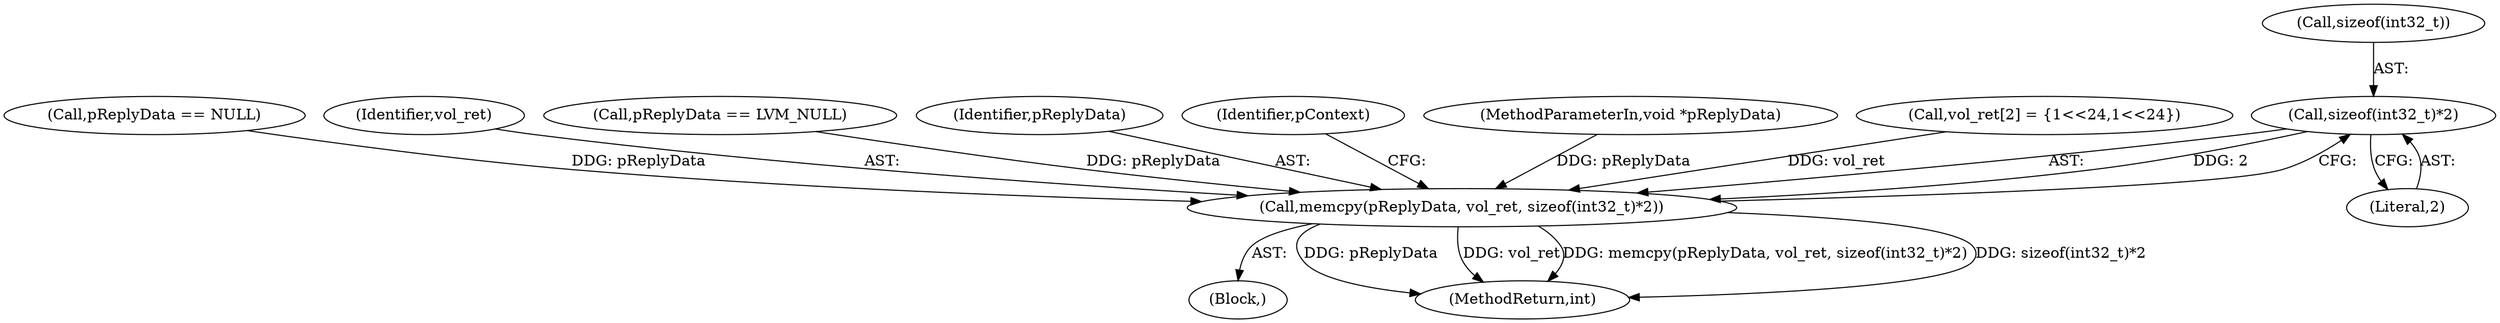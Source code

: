 digraph "0_Android_9e29523b9537983b4c4b205ff868d0b3bca0383b@API" {
"1001207" [label="(Call,sizeof(int32_t)*2)"];
"1001204" [label="(Call,memcpy(pReplyData, vol_ret, sizeof(int32_t)*2))"];
"1001092" [label="(Block,)"];
"1001130" [label="(Call,pReplyData == NULL)"];
"1001206" [label="(Identifier,vol_ret)"];
"1001112" [label="(Call,pReplyData == LVM_NULL)"];
"1001205" [label="(Identifier,pReplyData)"];
"1001212" [label="(Identifier,pContext)"];
"1001207" [label="(Call,sizeof(int32_t)*2)"];
"1001271" [label="(MethodReturn,int)"];
"1000113" [label="(MethodParameterIn,void *pReplyData)"];
"1001100" [label="(Call,vol_ret[2] = {1<<24,1<<24})"];
"1001210" [label="(Literal,2)"];
"1001204" [label="(Call,memcpy(pReplyData, vol_ret, sizeof(int32_t)*2))"];
"1001208" [label="(Call,sizeof(int32_t))"];
"1001207" -> "1001204"  [label="AST: "];
"1001207" -> "1001210"  [label="CFG: "];
"1001208" -> "1001207"  [label="AST: "];
"1001210" -> "1001207"  [label="AST: "];
"1001204" -> "1001207"  [label="CFG: "];
"1001207" -> "1001204"  [label="DDG: 2"];
"1001204" -> "1001092"  [label="AST: "];
"1001205" -> "1001204"  [label="AST: "];
"1001206" -> "1001204"  [label="AST: "];
"1001212" -> "1001204"  [label="CFG: "];
"1001204" -> "1001271"  [label="DDG: pReplyData"];
"1001204" -> "1001271"  [label="DDG: vol_ret"];
"1001204" -> "1001271"  [label="DDG: memcpy(pReplyData, vol_ret, sizeof(int32_t)*2)"];
"1001204" -> "1001271"  [label="DDG: sizeof(int32_t)*2"];
"1001112" -> "1001204"  [label="DDG: pReplyData"];
"1001130" -> "1001204"  [label="DDG: pReplyData"];
"1000113" -> "1001204"  [label="DDG: pReplyData"];
"1001100" -> "1001204"  [label="DDG: vol_ret"];
}
